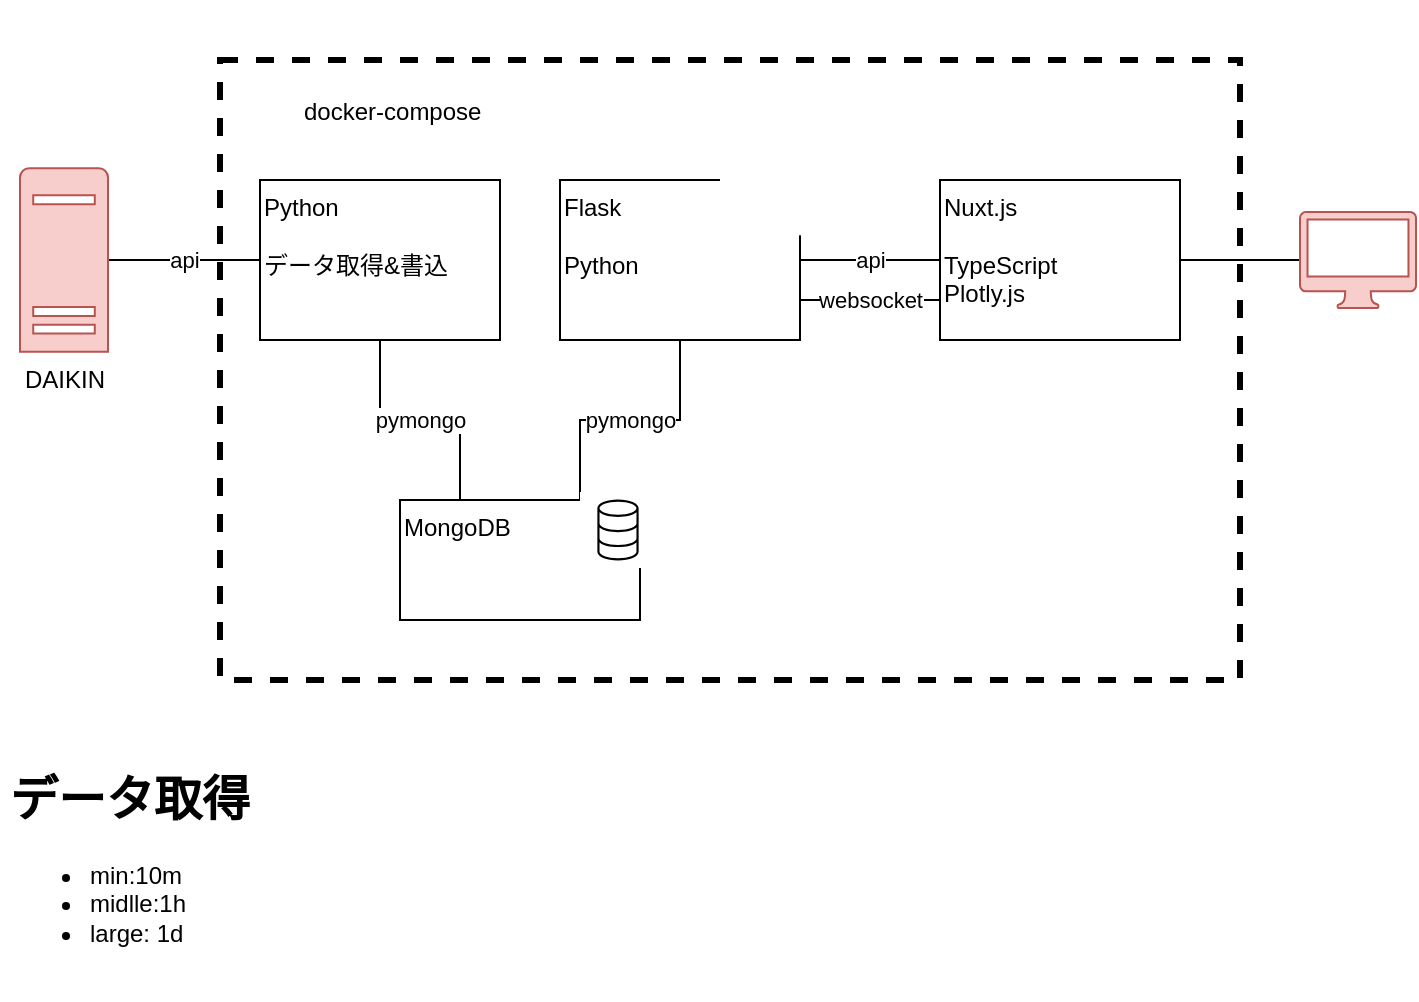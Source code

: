 <mxfile version="13.7.9" type="embed" pages="2"><diagram id="hoECT7qni1WdUcx5VfXn" name="system"><mxGraphModel dx="364" dy="485" grid="1" gridSize="10" guides="1" tooltips="1" connect="1" arrows="1" fold="1" page="1" pageScale="1" pageWidth="827" pageHeight="1169" math="0" shadow="0"><root><mxCell id="0"/><mxCell id="1" parent="0"/><mxCell id="5Ljw2iMAwR0X0P2dEYUr-3" value="&lt;blockquote style=&quot;margin: 0 0 0 40px ; border: none ; padding: 0px&quot;&gt;&lt;p style=&quot;line-height: 120%&quot;&gt;docker-compose&lt;/p&gt;&lt;/blockquote&gt;" style="whiteSpace=wrap;html=1;dashed=1;align=left;verticalAlign=top;strokeWidth=3;horizontal=1;" parent="1" vertex="1"><mxGeometry x="160" y="350" width="510" height="310" as="geometry"/></mxCell><mxCell id="5Ljw2iMAwR0X0P2dEYUr-11" value="api" style="edgeStyle=orthogonalEdgeStyle;orthogonalLoop=1;jettySize=auto;html=1;exitX=1;exitY=0.5;exitDx=0;exitDy=0;endArrow=none;endFill=0;rounded=0;" parent="1" source="5Ljw2iMAwR0X0P2dEYUr-2" target="5Ljw2iMAwR0X0P2dEYUr-9" edge="1"><mxGeometry relative="1" as="geometry"/></mxCell><mxCell id="5Ljw2iMAwR0X0P2dEYUr-19" value="websocket" style="edgeStyle=orthogonalEdgeStyle;orthogonalLoop=1;jettySize=auto;html=1;exitX=1;exitY=0.75;exitDx=0;exitDy=0;entryX=0;entryY=0.75;entryDx=0;entryDy=0;endArrow=none;endFill=0;rounded=0;" parent="1" source="5Ljw2iMAwR0X0P2dEYUr-2" target="5Ljw2iMAwR0X0P2dEYUr-9" edge="1"><mxGeometry relative="1" as="geometry"/></mxCell><mxCell id="5Ljw2iMAwR0X0P2dEYUr-4" value="" style="shape=image;verticalLabelPosition=bottom;verticalAlign=top;aspect=fixed;imageAspect=0;image=https://cdn.rancher.com/wp-content/uploads/2016/04/20182217/compose.png;" parent="1" vertex="1"><mxGeometry x="135.39" y="320" width="74.61" height="73.46" as="geometry"/></mxCell><mxCell id="5Ljw2iMAwR0X0P2dEYUr-18" style="edgeStyle=orthogonalEdgeStyle;orthogonalLoop=1;jettySize=auto;html=1;endArrow=none;endFill=0;rounded=0;" parent="1" source="5Ljw2iMAwR0X0P2dEYUr-9" target="5Ljw2iMAwR0X0P2dEYUr-17" edge="1"><mxGeometry relative="1" as="geometry"/></mxCell><mxCell id="5Ljw2iMAwR0X0P2dEYUr-9" value="Nuxt.js&lt;br&gt;&lt;br&gt;&lt;blockquote style=&quot;margin: 0 0 0 40px ; border: none ; padding: 0px&quot;&gt;&lt;/blockquote&gt;&lt;span&gt;TypeScript&lt;/span&gt;&lt;br&gt;&lt;span&gt;Plotly.js&lt;/span&gt;" style="whiteSpace=wrap;html=1;verticalAlign=top;align=left;" parent="1" vertex="1"><mxGeometry x="520" y="410" width="120" height="80" as="geometry"/></mxCell><mxCell id="5Ljw2iMAwR0X0P2dEYUr-12" value="pymongo" style="edgeStyle=orthogonalEdgeStyle;orthogonalLoop=1;jettySize=auto;html=1;endArrow=none;endFill=0;rounded=0;exitX=0.75;exitY=0;exitDx=0;exitDy=0;" parent="1" source="5Ljw2iMAwR0X0P2dEYUr-10" target="5Ljw2iMAwR0X0P2dEYUr-2" edge="1"><mxGeometry relative="1" as="geometry"/></mxCell><mxCell id="5Ljw2iMAwR0X0P2dEYUr-15" value="api" style="edgeStyle=orthogonalEdgeStyle;orthogonalLoop=1;jettySize=auto;html=1;exitX=1;exitY=0.5;exitDx=0;exitDy=0;exitPerimeter=0;endArrow=none;endFill=0;rounded=0;entryX=0;entryY=0.5;entryDx=0;entryDy=0;" parent="1" source="5Ljw2iMAwR0X0P2dEYUr-14" target="2" edge="1"><mxGeometry relative="1" as="geometry"><mxPoint x="120" y="290" as="targetPoint"/></mxGeometry></mxCell><mxCell id="5Ljw2iMAwR0X0P2dEYUr-14" value="DAIKIN" style="aspect=fixed;pointerEvents=1;shadow=0;dashed=0;html=1;strokeColor=#b85450;labelPosition=center;verticalLabelPosition=bottom;verticalAlign=top;align=center;shape=mxgraph.mscae.enterprise.server_generic;fillColor=#f8cecc;" parent="1" vertex="1"><mxGeometry x="60" y="404.16" width="44" height="91.67" as="geometry"/></mxCell><mxCell id="5Ljw2iMAwR0X0P2dEYUr-17" value="" style="pointerEvents=1;shadow=0;dashed=0;html=1;strokeColor=#b85450;labelPosition=center;verticalLabelPosition=bottom;verticalAlign=top;outlineConnect=0;align=center;shape=mxgraph.office.devices.mac_client;fillColor=#f8cecc;" parent="1" vertex="1"><mxGeometry x="700" y="426" width="58" height="48" as="geometry"/></mxCell><mxCell id="5Ljw2iMAwR0X0P2dEYUr-25" value="" style="shape=image;verticalLabelPosition=bottom;verticalAlign=top;aspect=fixed;imageAspect=0;image=https://virtualcast.jp/blog/wp-content/uploads/2019/04/nuxtjs-logo.png;" parent="1" vertex="1"><mxGeometry x="610" y="400" width="40" height="40.1" as="geometry"/></mxCell><mxCell id="6" value="" style="group" parent="1" vertex="1" connectable="0"><mxGeometry x="330" y="400" width="130.21" height="90" as="geometry"/></mxCell><mxCell id="5Ljw2iMAwR0X0P2dEYUr-2" value="Flask&lt;br&gt;&lt;br&gt;&lt;div style=&quot;&quot;&gt;Python&lt;/div&gt;" style="whiteSpace=wrap;html=1;verticalAlign=top;align=left;" parent="6" vertex="1"><mxGeometry y="10" width="120" height="80" as="geometry"/></mxCell><mxCell id="5Ljw2iMAwR0X0P2dEYUr-22" value="" style="shape=image;verticalLabelPosition=bottom;verticalAlign=top;aspect=fixed;imageAspect=0;image=https://miro.medium.com/max/800/1*Q5EUk28Xc3iCDoMSkrd1_w.png;imageBackground=#ffffff;" parent="6" vertex="1"><mxGeometry x="80" width="50.21" height="37.66" as="geometry"/></mxCell><mxCell id="7" value="" style="group" parent="1" vertex="1" connectable="0"><mxGeometry x="250" y="566" width="128" height="64" as="geometry"/></mxCell><mxCell id="5Ljw2iMAwR0X0P2dEYUr-10" value="MongoDB" style="whiteSpace=wrap;html=1;verticalAlign=top;align=left;" parent="7" vertex="1"><mxGeometry y="4" width="120" height="60" as="geometry"/></mxCell><mxCell id="5Ljw2iMAwR0X0P2dEYUr-16" value="" style="points=[[0,0,0],[0.25,0,0],[0.5,0,0],[0.75,0,0],[1,0,0],[0,1,0],[0.25,1,0],[0.5,1,0],[0.75,1,0],[1,1,0],[0,0.25,0],[0,0.5,0],[0,0.75,0],[1,0.25,0],[1,0.5,0],[1,0.75,0]];outlineConnect=0;gradientDirection=north;dashed=0;verticalLabelPosition=bottom;verticalAlign=top;align=center;html=1;fontSize=12;fontStyle=0;aspect=fixed;shape=mxgraph.aws4.resourceIcon;resIcon=mxgraph.aws4.database;" parent="7" vertex="1"><mxGeometry x="90" width="38" height="38" as="geometry"/></mxCell><mxCell id="8" value="" style="group" parent="1" vertex="1" connectable="0"><mxGeometry x="180" y="405" width="130" height="85" as="geometry"/></mxCell><mxCell id="2" value="&lt;span&gt;Python&lt;br&gt;&lt;/span&gt;&lt;br&gt;データ取得&amp;amp;書込" style="whiteSpace=wrap;html=1;verticalAlign=top;align=left;" parent="8" vertex="1"><mxGeometry y="5" width="120" height="80" as="geometry"/></mxCell><mxCell id="4" value="" style="shape=image;verticalLabelPosition=bottom;labelBackgroundColor=#ffffff;verticalAlign=top;aspect=fixed;imageAspect=0;image=https://wakara.co.jp/wp-content/uploads/Python.png;" parent="8" vertex="1"><mxGeometry x="100" width="30" height="30" as="geometry"/></mxCell><mxCell id="11" value="pymongo" style="edgeStyle=orthogonalEdgeStyle;rounded=0;orthogonalLoop=1;jettySize=auto;html=1;exitX=0.5;exitY=1;exitDx=0;exitDy=0;entryX=0.25;entryY=0;entryDx=0;entryDy=0;endArrow=none;endFill=0;" parent="1" source="2" target="5Ljw2iMAwR0X0P2dEYUr-10" edge="1"><mxGeometry relative="1" as="geometry"/></mxCell><mxCell id="13" value="&lt;h1&gt;データ取得&lt;/h1&gt;&lt;p&gt;&lt;ul&gt;&lt;li&gt;min:10m&lt;/li&gt;&lt;li&gt;midlle:1h&lt;/li&gt;&lt;li&gt;large: 1d&lt;/li&gt;&lt;/ul&gt;&lt;/p&gt;" style="text;html=1;strokeColor=none;fillColor=none;spacing=5;spacingTop=-20;whiteSpace=wrap;overflow=hidden;rounded=0;" parent="1" vertex="1"><mxGeometry x="50" y="700" width="190" height="120" as="geometry"/></mxCell></root></mxGraphModel></diagram><diagram id="VGwrrYC9yaDUnATYe77J" name="api"><mxGraphModel dx="364" dy="485" grid="1" gridSize="10" guides="1" tooltips="1" connect="1" arrows="1" fold="1" page="1" pageScale="1" pageWidth="850" pageHeight="1100" math="0" shadow="0"><root><mxCell id="4bTZ-Iq6ytV4KFU6_Zx9-0"/><mxCell id="4bTZ-Iq6ytV4KFU6_Zx9-1" parent="4bTZ-Iq6ytV4KFU6_Zx9-0"/><mxCell id="4bTZ-Iq6ytV4KFU6_Zx9-35" value="/api/v1/:device" style="text;html=1;strokeColor=none;fillColor=none;align=center;verticalAlign=middle;whiteSpace=wrap;rounded=0;fontSize=20;" parent="4bTZ-Iq6ytV4KFU6_Zx9-1" vertex="1"><mxGeometry x="270" y="120" width="40" height="20" as="geometry"/></mxCell><mxCell id="4bTZ-Iq6ytV4KFU6_Zx9-52" value="Path params" style="text;html=1;strokeColor=none;fillColor=none;align=center;verticalAlign=middle;whiteSpace=wrap;rounded=0;fontSize=20;" parent="4bTZ-Iq6ytV4KFU6_Zx9-1" vertex="1"><mxGeometry x="170" y="190" width="40" height="20" as="geometry"/></mxCell><mxCell id="4bTZ-Iq6ytV4KFU6_Zx9-38" value="" style="shape=table;html=1;whiteSpace=wrap;startSize=0;container=1;collapsible=0;childLayout=tableLayout;align=left;verticalAlign=middle;" parent="4bTZ-Iq6ytV4KFU6_Zx9-1" vertex="1"><mxGeometry x="240" y="180" width="180" height="40" as="geometry"/></mxCell><mxCell id="4bTZ-Iq6ytV4KFU6_Zx9-39" value="" style="shape=partialRectangle;html=1;whiteSpace=wrap;collapsible=0;dropTarget=0;pointerEvents=0;fillColor=none;top=0;left=0;bottom=0;right=0;points=[[0,0.5],[1,0.5]];portConstraint=eastwest;" parent="4bTZ-Iq6ytV4KFU6_Zx9-38" vertex="1"><mxGeometry width="180" height="40" as="geometry"/></mxCell><mxCell id="4bTZ-Iq6ytV4KFU6_Zx9-40" value="device" style="shape=partialRectangle;html=1;whiteSpace=wrap;connectable=0;overflow=hidden;fillColor=none;top=0;left=0;bottom=0;right=0;" parent="4bTZ-Iq6ytV4KFU6_Zx9-39" vertex="1"><mxGeometry width="60" height="40" as="geometry"/></mxCell><mxCell id="4bTZ-Iq6ytV4KFU6_Zx9-41" value="string" style="shape=partialRectangle;html=1;whiteSpace=wrap;connectable=0;overflow=hidden;fillColor=none;top=0;left=0;bottom=0;right=0;" parent="4bTZ-Iq6ytV4KFU6_Zx9-39" vertex="1"><mxGeometry x="60" width="60" height="40" as="geometry"/></mxCell><mxCell id="4bTZ-Iq6ytV4KFU6_Zx9-42" value="daikin, rasp" style="shape=partialRectangle;html=1;whiteSpace=wrap;connectable=0;overflow=hidden;fillColor=none;top=0;left=0;bottom=0;right=0;" parent="4bTZ-Iq6ytV4KFU6_Zx9-39" vertex="1"><mxGeometry x="120" width="60" height="40" as="geometry"/></mxCell><mxCell id="4bTZ-Iq6ytV4KFU6_Zx9-53" value="Query&lt;br&gt;params" style="text;html=1;strokeColor=none;fillColor=none;align=center;verticalAlign=middle;whiteSpace=wrap;rounded=0;fontSize=20;" parent="4bTZ-Iq6ytV4KFU6_Zx9-1" vertex="1"><mxGeometry x="170" y="300" width="40" height="20" as="geometry"/></mxCell><mxCell id="4bTZ-Iq6ytV4KFU6_Zx9-54" value="" style="shape=table;html=1;whiteSpace=wrap;startSize=0;container=1;collapsible=0;childLayout=tableLayout;align=left;verticalAlign=middle;" parent="4bTZ-Iq6ytV4KFU6_Zx9-1" vertex="1"><mxGeometry x="245" y="240" width="180" height="120" as="geometry"/></mxCell><mxCell id="4bTZ-Iq6ytV4KFU6_Zx9-55" value="" style="shape=partialRectangle;html=1;whiteSpace=wrap;collapsible=0;dropTarget=0;pointerEvents=0;fillColor=none;top=0;left=0;bottom=0;right=0;points=[[0,0.5],[1,0.5]];portConstraint=eastwest;" parent="4bTZ-Iq6ytV4KFU6_Zx9-54" vertex="1"><mxGeometry width="180" height="40" as="geometry"/></mxCell><mxCell id="4bTZ-Iq6ytV4KFU6_Zx9-56" value="before" style="shape=partialRectangle;html=1;whiteSpace=wrap;connectable=0;overflow=hidden;fillColor=none;top=0;left=0;bottom=0;right=0;" parent="4bTZ-Iq6ytV4KFU6_Zx9-55" vertex="1"><mxGeometry width="60" height="40" as="geometry"/></mxCell><mxCell id="4bTZ-Iq6ytV4KFU6_Zx9-57" value="unixt&lt;br&gt;timestamp" style="shape=partialRectangle;html=1;whiteSpace=wrap;connectable=0;overflow=hidden;fillColor=none;top=0;left=0;bottom=0;right=0;" parent="4bTZ-Iq6ytV4KFU6_Zx9-55" vertex="1"><mxGeometry x="60" width="60" height="40" as="geometry"/></mxCell><mxCell id="4bTZ-Iq6ytV4KFU6_Zx9-58" value="" style="shape=partialRectangle;html=1;whiteSpace=wrap;connectable=0;overflow=hidden;fillColor=none;top=0;left=0;bottom=0;right=0;" parent="4bTZ-Iq6ytV4KFU6_Zx9-55" vertex="1"><mxGeometry x="120" width="60" height="40" as="geometry"/></mxCell><mxCell id="4bTZ-Iq6ytV4KFU6_Zx9-59" value="" style="shape=partialRectangle;html=1;whiteSpace=wrap;collapsible=0;dropTarget=0;pointerEvents=0;fillColor=none;top=0;left=0;bottom=0;right=0;points=[[0,0.5],[1,0.5]];portConstraint=eastwest;" parent="4bTZ-Iq6ytV4KFU6_Zx9-54" vertex="1"><mxGeometry y="40" width="180" height="40" as="geometry"/></mxCell><mxCell id="4bTZ-Iq6ytV4KFU6_Zx9-60" value="after" style="shape=partialRectangle;html=1;whiteSpace=wrap;connectable=0;overflow=hidden;fillColor=none;top=0;left=0;bottom=0;right=0;" parent="4bTZ-Iq6ytV4KFU6_Zx9-59" vertex="1"><mxGeometry width="60" height="40" as="geometry"/></mxCell><mxCell id="4bTZ-Iq6ytV4KFU6_Zx9-61" value="unix&lt;br&gt;timestamp" style="shape=partialRectangle;html=1;whiteSpace=wrap;connectable=0;overflow=hidden;fillColor=none;top=0;left=0;bottom=0;right=0;" parent="4bTZ-Iq6ytV4KFU6_Zx9-59" vertex="1"><mxGeometry x="60" width="60" height="40" as="geometry"/></mxCell><mxCell id="4bTZ-Iq6ytV4KFU6_Zx9-62" value="" style="shape=partialRectangle;html=1;whiteSpace=wrap;connectable=0;overflow=hidden;fillColor=none;top=0;left=0;bottom=0;right=0;" parent="4bTZ-Iq6ytV4KFU6_Zx9-59" vertex="1"><mxGeometry x="120" width="60" height="40" as="geometry"/></mxCell><mxCell id="4bTZ-Iq6ytV4KFU6_Zx9-63" value="" style="shape=partialRectangle;html=1;whiteSpace=wrap;collapsible=0;dropTarget=0;pointerEvents=0;fillColor=none;top=0;left=0;bottom=0;right=0;points=[[0,0.5],[1,0.5]];portConstraint=eastwest;" parent="4bTZ-Iq6ytV4KFU6_Zx9-54" vertex="1"><mxGeometry y="80" width="180" height="40" as="geometry"/></mxCell><mxCell id="4bTZ-Iq6ytV4KFU6_Zx9-64" value="period" style="shape=partialRectangle;html=1;whiteSpace=wrap;connectable=0;overflow=hidden;fillColor=none;top=0;left=0;bottom=0;right=0;" parent="4bTZ-Iq6ytV4KFU6_Zx9-63" vertex="1"><mxGeometry width="60" height="40" as="geometry"/></mxCell><mxCell id="4bTZ-Iq6ytV4KFU6_Zx9-65" value="string" style="shape=partialRectangle;html=1;whiteSpace=wrap;connectable=0;overflow=hidden;fillColor=none;top=0;left=0;bottom=0;right=0;" parent="4bTZ-Iq6ytV4KFU6_Zx9-63" vertex="1"><mxGeometry x="60" width="60" height="40" as="geometry"/></mxCell><mxCell id="4bTZ-Iq6ytV4KFU6_Zx9-66" value="minutes, hour, day, week" style="shape=partialRectangle;html=1;whiteSpace=wrap;connectable=0;overflow=hidden;fillColor=none;top=0;left=0;bottom=0;right=0;" parent="4bTZ-Iq6ytV4KFU6_Zx9-63" vertex="1"><mxGeometry x="120" width="60" height="40" as="geometry"/></mxCell></root></mxGraphModel></diagram></mxfile>